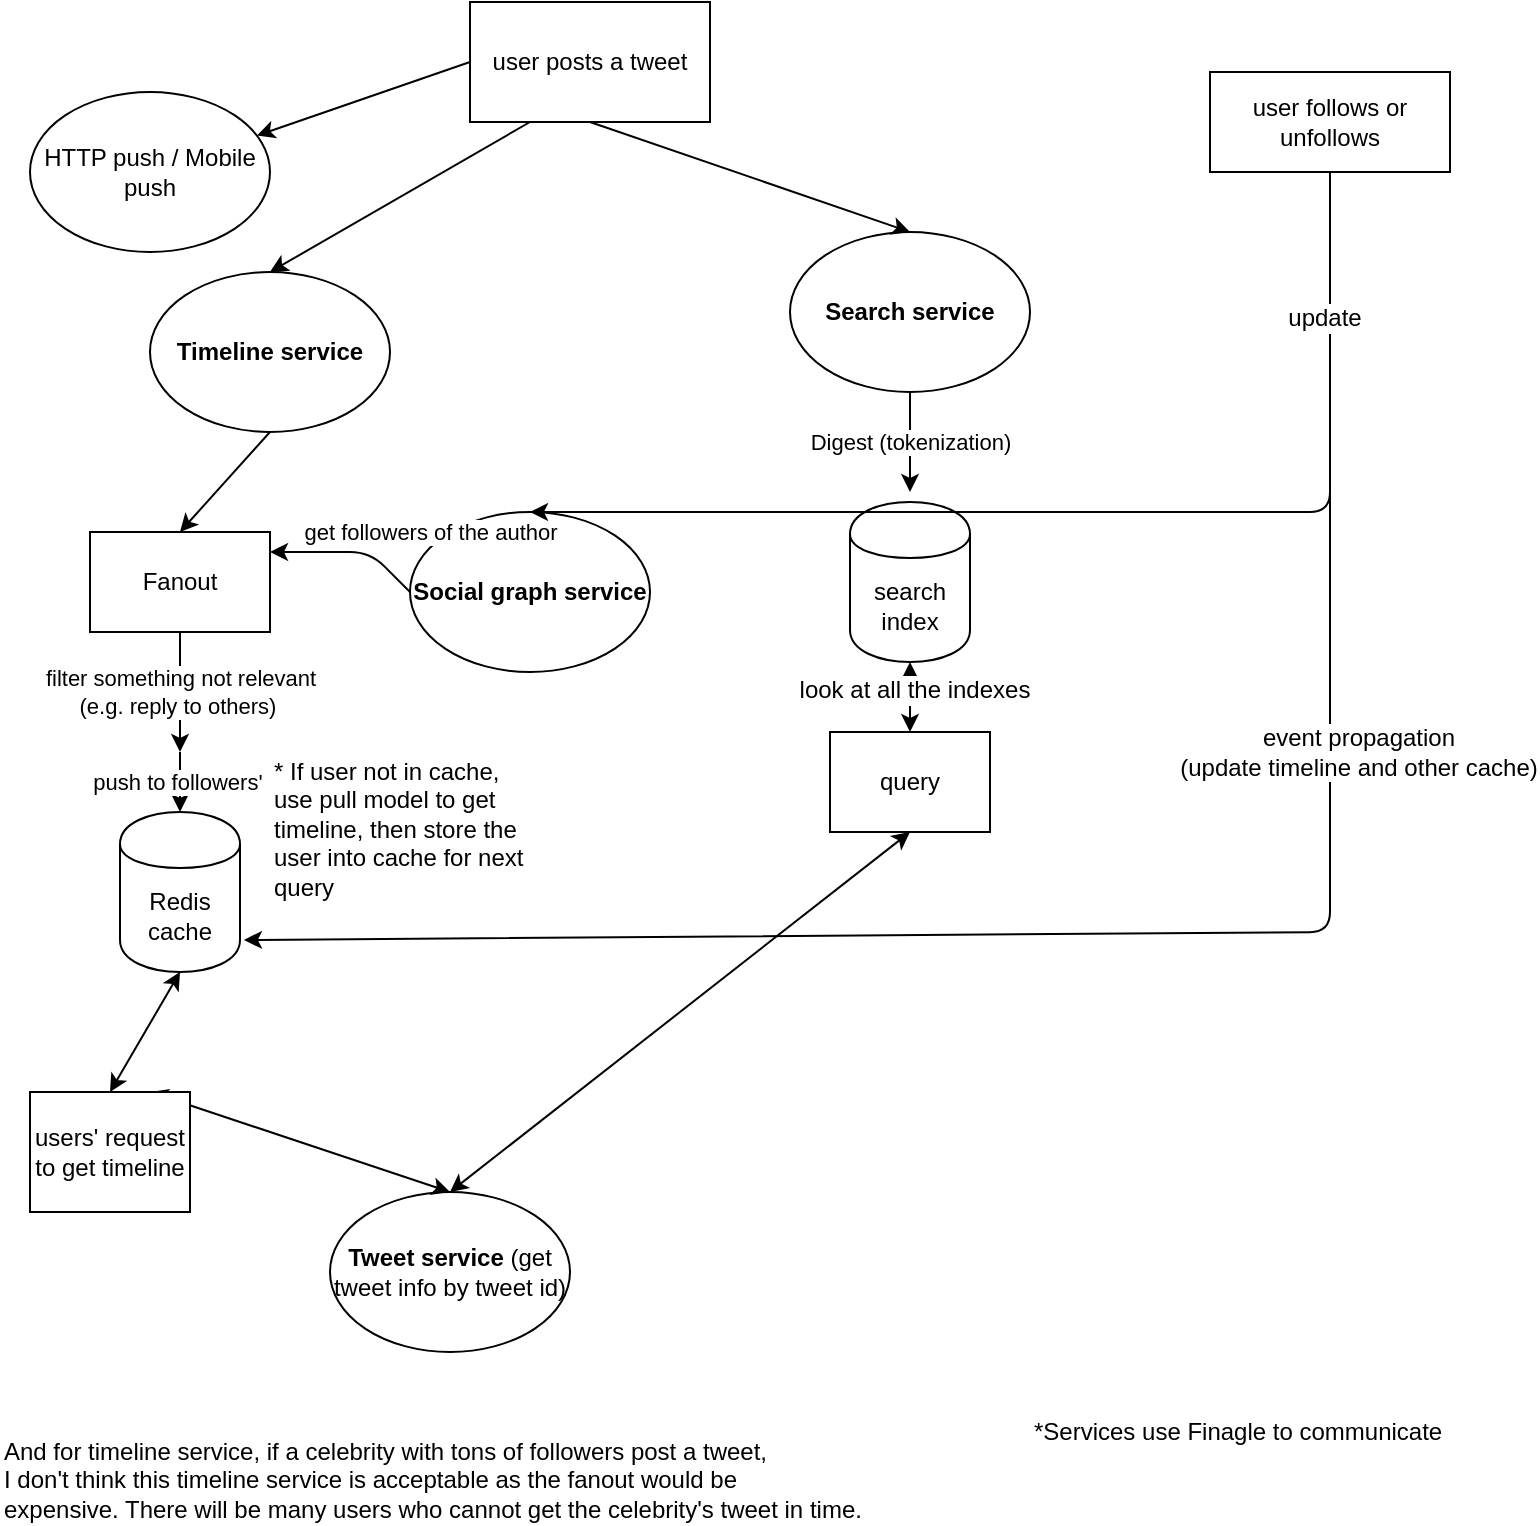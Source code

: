 <mxfile version="10.4.1" type="github"><diagram id="H22sijf5ut-vrySA6cvk" name="Page-1"><mxGraphModel dx="1398" dy="828" grid="1" gridSize="10" guides="1" tooltips="1" connect="1" arrows="1" fold="1" page="1" pageScale="1" pageWidth="850" pageHeight="1100" math="0" shadow="0"><root><mxCell id="0"/><mxCell id="1" parent="0"/><mxCell id="c08R3OQlcdUA8QS9oKB9-2" value="user posts a tweet&lt;br&gt;" style="rounded=0;whiteSpace=wrap;html=1;" vertex="1" parent="1"><mxGeometry x="250" y="25" width="120" height="60" as="geometry"/></mxCell><mxCell id="c08R3OQlcdUA8QS9oKB9-5" value="&lt;b&gt;Timeline service&lt;/b&gt;" style="ellipse;whiteSpace=wrap;html=1;" vertex="1" parent="1"><mxGeometry x="90" y="160" width="120" height="80" as="geometry"/></mxCell><mxCell id="c08R3OQlcdUA8QS9oKB9-6" value="&lt;b&gt;Search service&lt;/b&gt;&lt;br&gt;" style="ellipse;whiteSpace=wrap;html=1;" vertex="1" parent="1"><mxGeometry x="410" y="140" width="120" height="80" as="geometry"/></mxCell><mxCell id="c08R3OQlcdUA8QS9oKB9-11" value="&lt;b&gt;Social graph service&lt;/b&gt;&lt;br&gt;" style="ellipse;whiteSpace=wrap;html=1;" vertex="1" parent="1"><mxGeometry x="220" y="280" width="120" height="80" as="geometry"/></mxCell><mxCell id="c08R3OQlcdUA8QS9oKB9-13" value="get followers of the author&lt;br&gt;" style="endArrow=classic;html=1;exitX=0;exitY=0.5;exitDx=0;exitDy=0;" edge="1" parent="1" source="c08R3OQlcdUA8QS9oKB9-11"><mxGeometry x="-0.639" y="-28" width="50" height="50" relative="1" as="geometry"><mxPoint x="90" y="430" as="sourcePoint"/><mxPoint x="150" y="300" as="targetPoint"/><Array as="points"><mxPoint x="200" y="300"/></Array><mxPoint as="offset"/></mxGeometry></mxCell><mxCell id="c08R3OQlcdUA8QS9oKB9-14" value="Fanout&lt;br&gt;" style="rounded=0;whiteSpace=wrap;html=1;" vertex="1" parent="1"><mxGeometry x="60" y="290" width="90" height="50" as="geometry"/></mxCell><mxCell id="c08R3OQlcdUA8QS9oKB9-15" value="" style="endArrow=classic;html=1;entryX=0.5;entryY=0;entryDx=0;entryDy=0;exitX=0.5;exitY=1;exitDx=0;exitDy=0;" edge="1" parent="1" source="c08R3OQlcdUA8QS9oKB9-5" target="c08R3OQlcdUA8QS9oKB9-14"><mxGeometry width="50" height="50" relative="1" as="geometry"><mxPoint x="80" y="290" as="sourcePoint"/><mxPoint x="130" y="240" as="targetPoint"/></mxGeometry></mxCell><mxCell id="c08R3OQlcdUA8QS9oKB9-16" value="" style="endArrow=classic;html=1;entryX=0.5;entryY=0;entryDx=0;entryDy=0;exitX=0.25;exitY=1;exitDx=0;exitDy=0;" edge="1" parent="1" source="c08R3OQlcdUA8QS9oKB9-2" target="c08R3OQlcdUA8QS9oKB9-5"><mxGeometry width="50" height="50" relative="1" as="geometry"><mxPoint x="300" y="110" as="sourcePoint"/><mxPoint x="240" y="160" as="targetPoint"/></mxGeometry></mxCell><mxCell id="c08R3OQlcdUA8QS9oKB9-17" value="" style="endArrow=classic;html=1;entryX=0.5;entryY=0;entryDx=0;entryDy=0;exitX=0.5;exitY=1;exitDx=0;exitDy=0;" edge="1" parent="1" source="c08R3OQlcdUA8QS9oKB9-2" target="c08R3OQlcdUA8QS9oKB9-6"><mxGeometry width="50" height="50" relative="1" as="geometry"><mxPoint x="380" y="110" as="sourcePoint"/><mxPoint x="320" y="160" as="targetPoint"/></mxGeometry></mxCell><mxCell id="c08R3OQlcdUA8QS9oKB9-18" value="Digest (tokenization)&lt;br&gt;" style="endArrow=classic;html=1;exitX=0.5;exitY=1;exitDx=0;exitDy=0;" edge="1" parent="1" source="c08R3OQlcdUA8QS9oKB9-6"><mxGeometry width="50" height="50" relative="1" as="geometry"><mxPoint x="445" y="280" as="sourcePoint"/><mxPoint x="470" y="270" as="targetPoint"/></mxGeometry></mxCell><mxCell id="c08R3OQlcdUA8QS9oKB9-19" value="Redis cache" style="shape=cylinder;whiteSpace=wrap;html=1;boundedLbl=1;backgroundOutline=1;" vertex="1" parent="1"><mxGeometry x="75" y="430" width="60" height="80" as="geometry"/></mxCell><mxCell id="c08R3OQlcdUA8QS9oKB9-20" value="push to followers'&amp;nbsp;&lt;br&gt;" style="endArrow=classic;html=1;" edge="1" parent="1" target="c08R3OQlcdUA8QS9oKB9-19"><mxGeometry width="50" height="50" relative="1" as="geometry"><mxPoint x="105" y="400" as="sourcePoint"/><mxPoint x="105" y="410" as="targetPoint"/></mxGeometry></mxCell><mxCell id="c08R3OQlcdUA8QS9oKB9-21" value="* If user not in cache, &lt;br&gt;use pull model to get &lt;br&gt;timeline, then store the &lt;br&gt;user into cache for next &lt;br&gt;query&lt;br&gt;" style="text;html=1;resizable=0;points=[];autosize=1;align=left;verticalAlign=top;spacingTop=-4;" vertex="1" parent="1"><mxGeometry x="150" y="400" width="140" height="70" as="geometry"/></mxCell><mxCell id="c08R3OQlcdUA8QS9oKB9-22" value="search index" style="shape=cylinder;whiteSpace=wrap;html=1;boundedLbl=1;backgroundOutline=1;" vertex="1" parent="1"><mxGeometry x="440" y="275" width="60" height="80" as="geometry"/></mxCell><mxCell id="c08R3OQlcdUA8QS9oKB9-23" value="query" style="rounded=0;whiteSpace=wrap;html=1;" vertex="1" parent="1"><mxGeometry x="430" y="390" width="80" height="50" as="geometry"/></mxCell><mxCell id="c08R3OQlcdUA8QS9oKB9-27" value="" style="endArrow=classic;startArrow=classic;html=1;exitX=0.5;exitY=1;exitDx=0;exitDy=0;" edge="1" parent="1" source="c08R3OQlcdUA8QS9oKB9-22"><mxGeometry width="50" height="50" relative="1" as="geometry"><mxPoint x="500" y="365" as="sourcePoint"/><mxPoint x="470" y="390" as="targetPoint"/></mxGeometry></mxCell><mxCell id="c08R3OQlcdUA8QS9oKB9-29" value="look at all the indexes" style="text;html=1;resizable=0;points=[];align=center;verticalAlign=middle;labelBackgroundColor=#ffffff;" vertex="1" connectable="0" parent="c08R3OQlcdUA8QS9oKB9-27"><mxGeometry x="-0.2" y="2" relative="1" as="geometry"><mxPoint as="offset"/></mxGeometry></mxCell><mxCell id="c08R3OQlcdUA8QS9oKB9-31" value="&lt;b&gt;Tweet service&lt;/b&gt; (get tweet info by tweet id)" style="ellipse;whiteSpace=wrap;html=1;" vertex="1" parent="1"><mxGeometry x="180" y="620" width="120" height="80" as="geometry"/></mxCell><mxCell id="c08R3OQlcdUA8QS9oKB9-32" value="" style="endArrow=classic;startArrow=classic;html=1;exitX=0.5;exitY=0;exitDx=0;exitDy=0;entryX=0.75;entryY=0;entryDx=0;entryDy=0;" edge="1" parent="1" source="c08R3OQlcdUA8QS9oKB9-31" target="c08R3OQlcdUA8QS9oKB9-33"><mxGeometry width="50" height="50" relative="1" as="geometry"><mxPoint x="185" y="620" as="sourcePoint"/><mxPoint x="90" y="600" as="targetPoint"/></mxGeometry></mxCell><mxCell id="c08R3OQlcdUA8QS9oKB9-33" value="users' request to get timeline" style="rounded=0;whiteSpace=wrap;html=1;" vertex="1" parent="1"><mxGeometry x="30" y="570" width="80" height="60" as="geometry"/></mxCell><mxCell id="c08R3OQlcdUA8QS9oKB9-34" value="" style="endArrow=classic;startArrow=classic;html=1;entryX=0.5;entryY=1;entryDx=0;entryDy=0;exitX=0.5;exitY=0;exitDx=0;exitDy=0;" edge="1" parent="1" source="c08R3OQlcdUA8QS9oKB9-33" target="c08R3OQlcdUA8QS9oKB9-19"><mxGeometry width="50" height="50" relative="1" as="geometry"><mxPoint x="50" y="570" as="sourcePoint"/><mxPoint x="100" y="520" as="targetPoint"/></mxGeometry></mxCell><mxCell id="c08R3OQlcdUA8QS9oKB9-36" value="" style="endArrow=classic;startArrow=classic;html=1;exitX=0.5;exitY=0;exitDx=0;exitDy=0;entryX=0.5;entryY=1;entryDx=0;entryDy=0;" edge="1" parent="1" source="c08R3OQlcdUA8QS9oKB9-31" target="c08R3OQlcdUA8QS9oKB9-23"><mxGeometry width="50" height="50" relative="1" as="geometry"><mxPoint x="410" y="490" as="sourcePoint"/><mxPoint x="460" y="440" as="targetPoint"/></mxGeometry></mxCell><mxCell id="c08R3OQlcdUA8QS9oKB9-39" value="" style="endArrow=classic;html=1;exitX=0;exitY=0.5;exitDx=0;exitDy=0;" edge="1" parent="1" source="c08R3OQlcdUA8QS9oKB9-2" target="c08R3OQlcdUA8QS9oKB9-40"><mxGeometry width="50" height="50" relative="1" as="geometry"><mxPoint x="370" y="105" as="sourcePoint"/><mxPoint x="520" y="50" as="targetPoint"/></mxGeometry></mxCell><mxCell id="c08R3OQlcdUA8QS9oKB9-40" value="HTTP push / Mobile push" style="ellipse;whiteSpace=wrap;html=1;" vertex="1" parent="1"><mxGeometry x="30" y="70" width="120" height="80" as="geometry"/></mxCell><mxCell id="c08R3OQlcdUA8QS9oKB9-41" value="And for timeline service, if a celebrity with tons of followers post a tweet,&lt;br&gt;I don't think this timeline service is acceptable as the fanout&amp;nbsp;would be&amp;nbsp;&lt;br&gt;expensive. There will be many users who cannot get the celebrity's tweet in time.&amp;nbsp;&lt;br&gt;" style="text;html=1;resizable=0;points=[];autosize=1;align=left;verticalAlign=top;spacingTop=-4;" vertex="1" parent="1"><mxGeometry x="15" y="740" width="450" height="40" as="geometry"/></mxCell><mxCell id="c08R3OQlcdUA8QS9oKB9-42" value="user follows or unfollows" style="rounded=0;whiteSpace=wrap;html=1;" vertex="1" parent="1"><mxGeometry x="620" y="60" width="120" height="50" as="geometry"/></mxCell><mxCell id="c08R3OQlcdUA8QS9oKB9-44" value="" style="endArrow=classic;html=1;exitX=0.5;exitY=1;exitDx=0;exitDy=0;entryX=0.5;entryY=0;entryDx=0;entryDy=0;" edge="1" parent="1" source="c08R3OQlcdUA8QS9oKB9-42" target="c08R3OQlcdUA8QS9oKB9-11"><mxGeometry width="50" height="50" relative="1" as="geometry"><mxPoint x="680" y="220" as="sourcePoint"/><mxPoint x="440" y="85" as="targetPoint"/><Array as="points"><mxPoint x="680" y="280"/></Array></mxGeometry></mxCell><mxCell id="c08R3OQlcdUA8QS9oKB9-52" value="update" style="text;html=1;resizable=0;points=[];align=center;verticalAlign=middle;labelBackgroundColor=#ffffff;" vertex="1" connectable="0" parent="c08R3OQlcdUA8QS9oKB9-44"><mxGeometry x="-0.744" y="-3" relative="1" as="geometry"><mxPoint as="offset"/></mxGeometry></mxCell><mxCell id="c08R3OQlcdUA8QS9oKB9-48" value="" style="endArrow=classic;html=1;entryX=1.033;entryY=0.8;entryDx=0;entryDy=0;entryPerimeter=0;" edge="1" parent="1" target="c08R3OQlcdUA8QS9oKB9-19"><mxGeometry width="50" height="50" relative="1" as="geometry"><mxPoint x="680" y="270" as="sourcePoint"/><mxPoint x="680" y="520" as="targetPoint"/><Array as="points"><mxPoint x="680" y="490"/></Array></mxGeometry></mxCell><mxCell id="c08R3OQlcdUA8QS9oKB9-49" value="event propagation&lt;br&gt;(update timeline and other cache)&lt;br&gt;" style="text;html=1;resizable=0;points=[];align=center;verticalAlign=middle;labelBackgroundColor=#ffffff;" vertex="1" connectable="0" parent="c08R3OQlcdUA8QS9oKB9-48"><mxGeometry x="0.08" y="1" relative="1" as="geometry"><mxPoint x="206" y="-92.5" as="offset"/></mxGeometry></mxCell><mxCell id="c08R3OQlcdUA8QS9oKB9-51" value="filter something not relevant &lt;br&gt;(e.g. reply to others)&amp;nbsp;" style="endArrow=classic;html=1;exitX=0.5;exitY=1;exitDx=0;exitDy=0;" edge="1" parent="1" source="c08R3OQlcdUA8QS9oKB9-14"><mxGeometry width="50" height="50" relative="1" as="geometry"><mxPoint x="80" y="380" as="sourcePoint"/><mxPoint x="105" y="400" as="targetPoint"/></mxGeometry></mxCell><mxCell id="c08R3OQlcdUA8QS9oKB9-53" value="*Services use Finagle to communicate" style="text;html=1;resizable=0;points=[];autosize=1;align=left;verticalAlign=top;spacingTop=-4;" vertex="1" parent="1"><mxGeometry x="530" y="730" width="220" height="20" as="geometry"/></mxCell></root></mxGraphModel></diagram></mxfile>